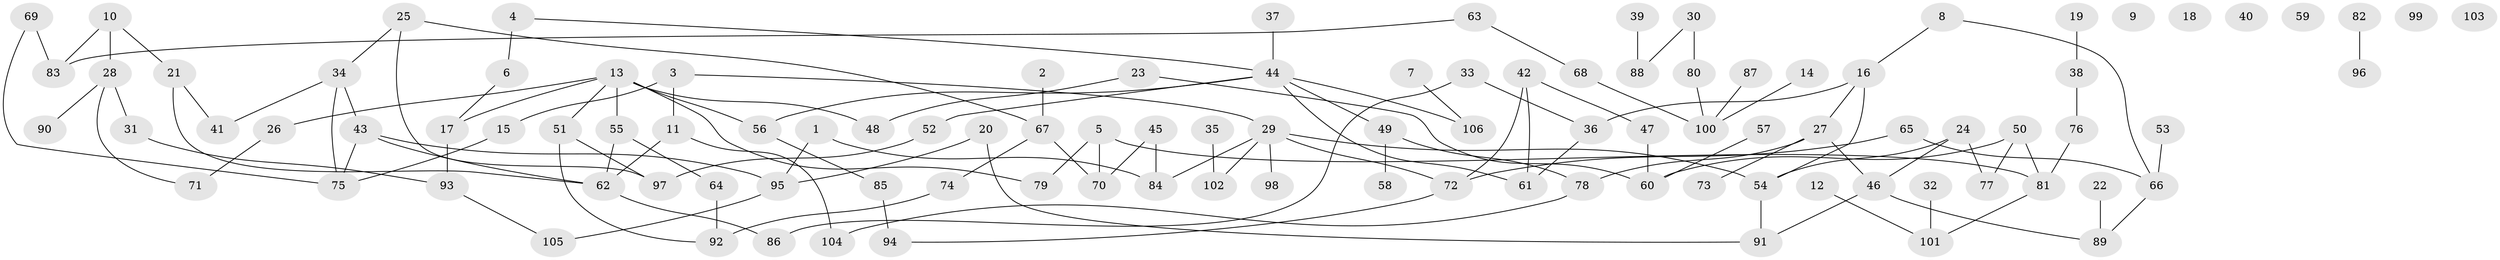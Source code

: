 // Generated by graph-tools (version 1.1) at 2025/00/03/09/25 03:00:48]
// undirected, 106 vertices, 127 edges
graph export_dot {
graph [start="1"]
  node [color=gray90,style=filled];
  1;
  2;
  3;
  4;
  5;
  6;
  7;
  8;
  9;
  10;
  11;
  12;
  13;
  14;
  15;
  16;
  17;
  18;
  19;
  20;
  21;
  22;
  23;
  24;
  25;
  26;
  27;
  28;
  29;
  30;
  31;
  32;
  33;
  34;
  35;
  36;
  37;
  38;
  39;
  40;
  41;
  42;
  43;
  44;
  45;
  46;
  47;
  48;
  49;
  50;
  51;
  52;
  53;
  54;
  55;
  56;
  57;
  58;
  59;
  60;
  61;
  62;
  63;
  64;
  65;
  66;
  67;
  68;
  69;
  70;
  71;
  72;
  73;
  74;
  75;
  76;
  77;
  78;
  79;
  80;
  81;
  82;
  83;
  84;
  85;
  86;
  87;
  88;
  89;
  90;
  91;
  92;
  93;
  94;
  95;
  96;
  97;
  98;
  99;
  100;
  101;
  102;
  103;
  104;
  105;
  106;
  1 -- 84;
  1 -- 95;
  2 -- 67;
  3 -- 11;
  3 -- 15;
  3 -- 29;
  4 -- 6;
  4 -- 44;
  5 -- 70;
  5 -- 79;
  5 -- 81;
  6 -- 17;
  7 -- 106;
  8 -- 16;
  8 -- 66;
  10 -- 21;
  10 -- 28;
  10 -- 83;
  11 -- 62;
  11 -- 104;
  12 -- 101;
  13 -- 17;
  13 -- 26;
  13 -- 48;
  13 -- 51;
  13 -- 55;
  13 -- 56;
  13 -- 79;
  14 -- 100;
  15 -- 75;
  16 -- 27;
  16 -- 36;
  16 -- 54;
  17 -- 93;
  19 -- 38;
  20 -- 91;
  20 -- 95;
  21 -- 41;
  21 -- 62;
  22 -- 89;
  23 -- 48;
  23 -- 60;
  24 -- 46;
  24 -- 54;
  24 -- 77;
  25 -- 34;
  25 -- 67;
  25 -- 97;
  26 -- 71;
  27 -- 46;
  27 -- 73;
  27 -- 78;
  28 -- 31;
  28 -- 71;
  28 -- 90;
  29 -- 54;
  29 -- 72;
  29 -- 84;
  29 -- 98;
  29 -- 102;
  30 -- 80;
  30 -- 88;
  31 -- 93;
  32 -- 101;
  33 -- 36;
  33 -- 86;
  34 -- 41;
  34 -- 43;
  34 -- 75;
  35 -- 102;
  36 -- 61;
  37 -- 44;
  38 -- 76;
  39 -- 88;
  42 -- 47;
  42 -- 61;
  42 -- 72;
  43 -- 62;
  43 -- 75;
  43 -- 95;
  44 -- 49;
  44 -- 52;
  44 -- 56;
  44 -- 61;
  44 -- 106;
  45 -- 70;
  45 -- 84;
  46 -- 89;
  46 -- 91;
  47 -- 60;
  49 -- 58;
  49 -- 78;
  50 -- 60;
  50 -- 77;
  50 -- 81;
  51 -- 92;
  51 -- 97;
  52 -- 97;
  53 -- 66;
  54 -- 91;
  55 -- 62;
  55 -- 64;
  56 -- 85;
  57 -- 60;
  62 -- 86;
  63 -- 68;
  63 -- 83;
  64 -- 92;
  65 -- 66;
  65 -- 72;
  66 -- 89;
  67 -- 70;
  67 -- 74;
  68 -- 100;
  69 -- 75;
  69 -- 83;
  72 -- 94;
  74 -- 92;
  76 -- 81;
  78 -- 104;
  80 -- 100;
  81 -- 101;
  82 -- 96;
  85 -- 94;
  87 -- 100;
  93 -- 105;
  95 -- 105;
}
